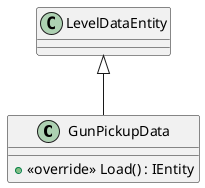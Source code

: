 @startuml
class GunPickupData {
    + <<override>> Load() : IEntity
}
LevelDataEntity <|-- GunPickupData
@enduml
